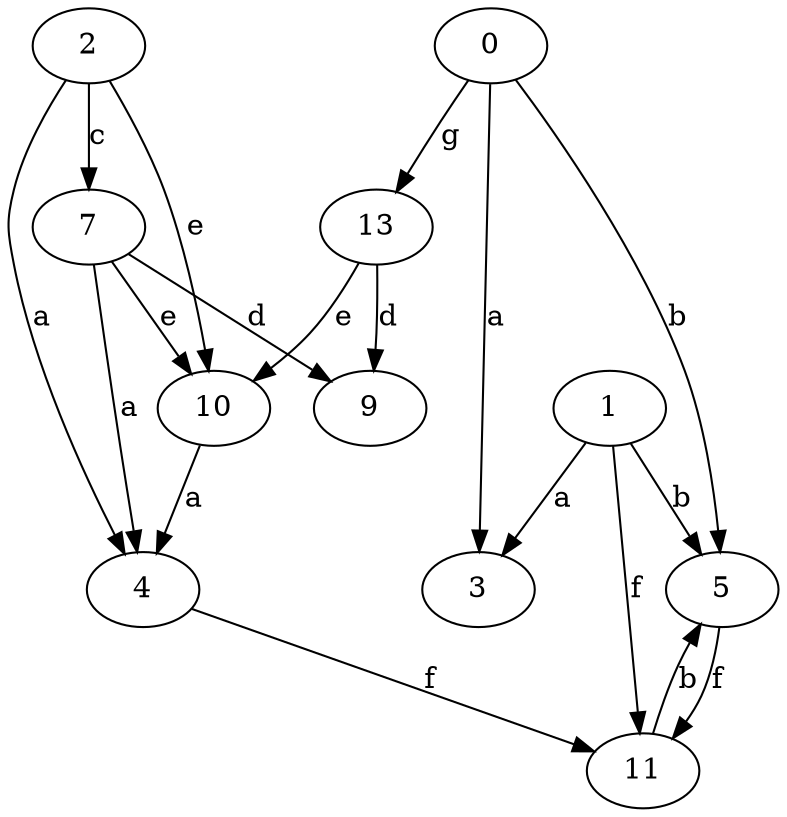 strict digraph  {
3;
4;
5;
7;
0;
1;
9;
2;
10;
11;
13;
4 -> 11  [label=f];
5 -> 11  [label=f];
7 -> 4  [label=a];
7 -> 9  [label=d];
7 -> 10  [label=e];
0 -> 3  [label=a];
0 -> 5  [label=b];
0 -> 13  [label=g];
1 -> 3  [label=a];
1 -> 5  [label=b];
1 -> 11  [label=f];
2 -> 4  [label=a];
2 -> 7  [label=c];
2 -> 10  [label=e];
10 -> 4  [label=a];
11 -> 5  [label=b];
13 -> 9  [label=d];
13 -> 10  [label=e];
}
